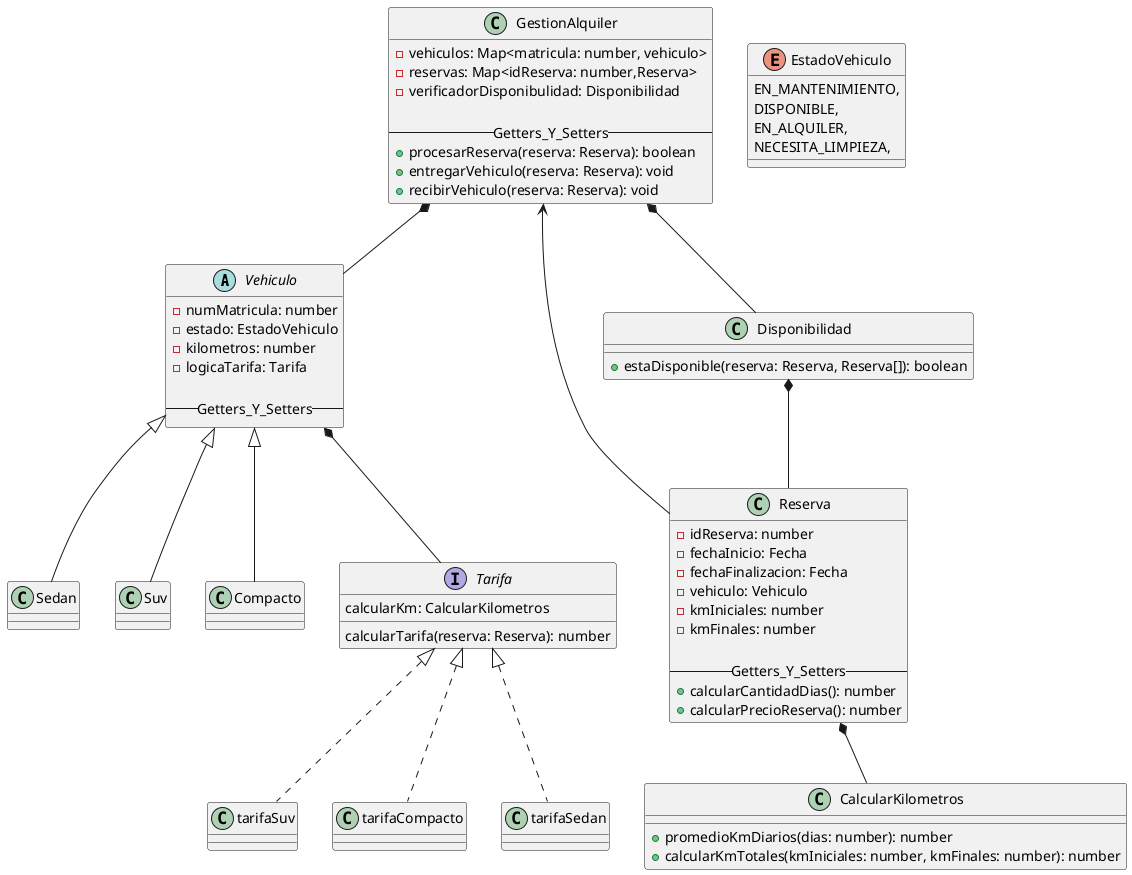 @startuml name prototipoTP

abstract class Vehiculo{
    -numMatricula: number
    -estado: EstadoVehiculo
    -kilometros: number
    -logicaTarifa: Tarifa

    --Getters_Y_Setters--
}

class Sedan extends Vehiculo{}
class Suv extends Vehiculo{}
class Compacto extends Vehiculo{}

interface Tarifa{
    calcularKm: CalcularKilometros
    calcularTarifa(reserva: Reserva): number
}

class tarifaSuv implements Tarifa{}

class tarifaCompacto implements Tarifa{}

class tarifaSedan implements Tarifa{}

class Reserva{
    -idReserva: number
    -fechaInicio: Fecha
    -fechaFinalizacion: Fecha
    -vehiculo: Vehiculo
    -kmIniciales: number
    -kmFinales: number

    --Getters_Y_Setters--
    +calcularCantidadDias(): number
    +calcularPrecioReserva(): number
}

class CalcularKilometros{
    +promedioKmDiarios(dias: number): number
    +calcularKmTotales(kmIniciales: number, kmFinales: number): number
}

enum EstadoVehiculo{
    EN_MANTENIMIENTO,
    DISPONIBLE,
    EN_ALQUILER,
    NECESITA_LIMPIEZA,
}

class GestionAlquiler{
    -vehiculos: Map<matricula: number, vehiculo>
    -reservas: Map<idReserva: number,Reserva>
    -verificadorDisponibulidad: Disponibilidad

    --Getters_Y_Setters--
    +procesarReserva(reserva: Reserva): boolean
    +entregarVehiculo(reserva: Reserva): void
    +recibirVehiculo(reserva: Reserva): void
}

class Disponibilidad{
    +estaDisponible(reserva: Reserva, Reserva[]): boolean
}


' Relaciones
Vehiculo *-- Tarifa
GestionAlquiler *-- Vehiculo
Disponibilidad *-- Reserva
Reserva *-- CalcularKilometros
GestionAlquiler *-- Disponibilidad
GestionAlquiler <-- Reserva

@enduml

